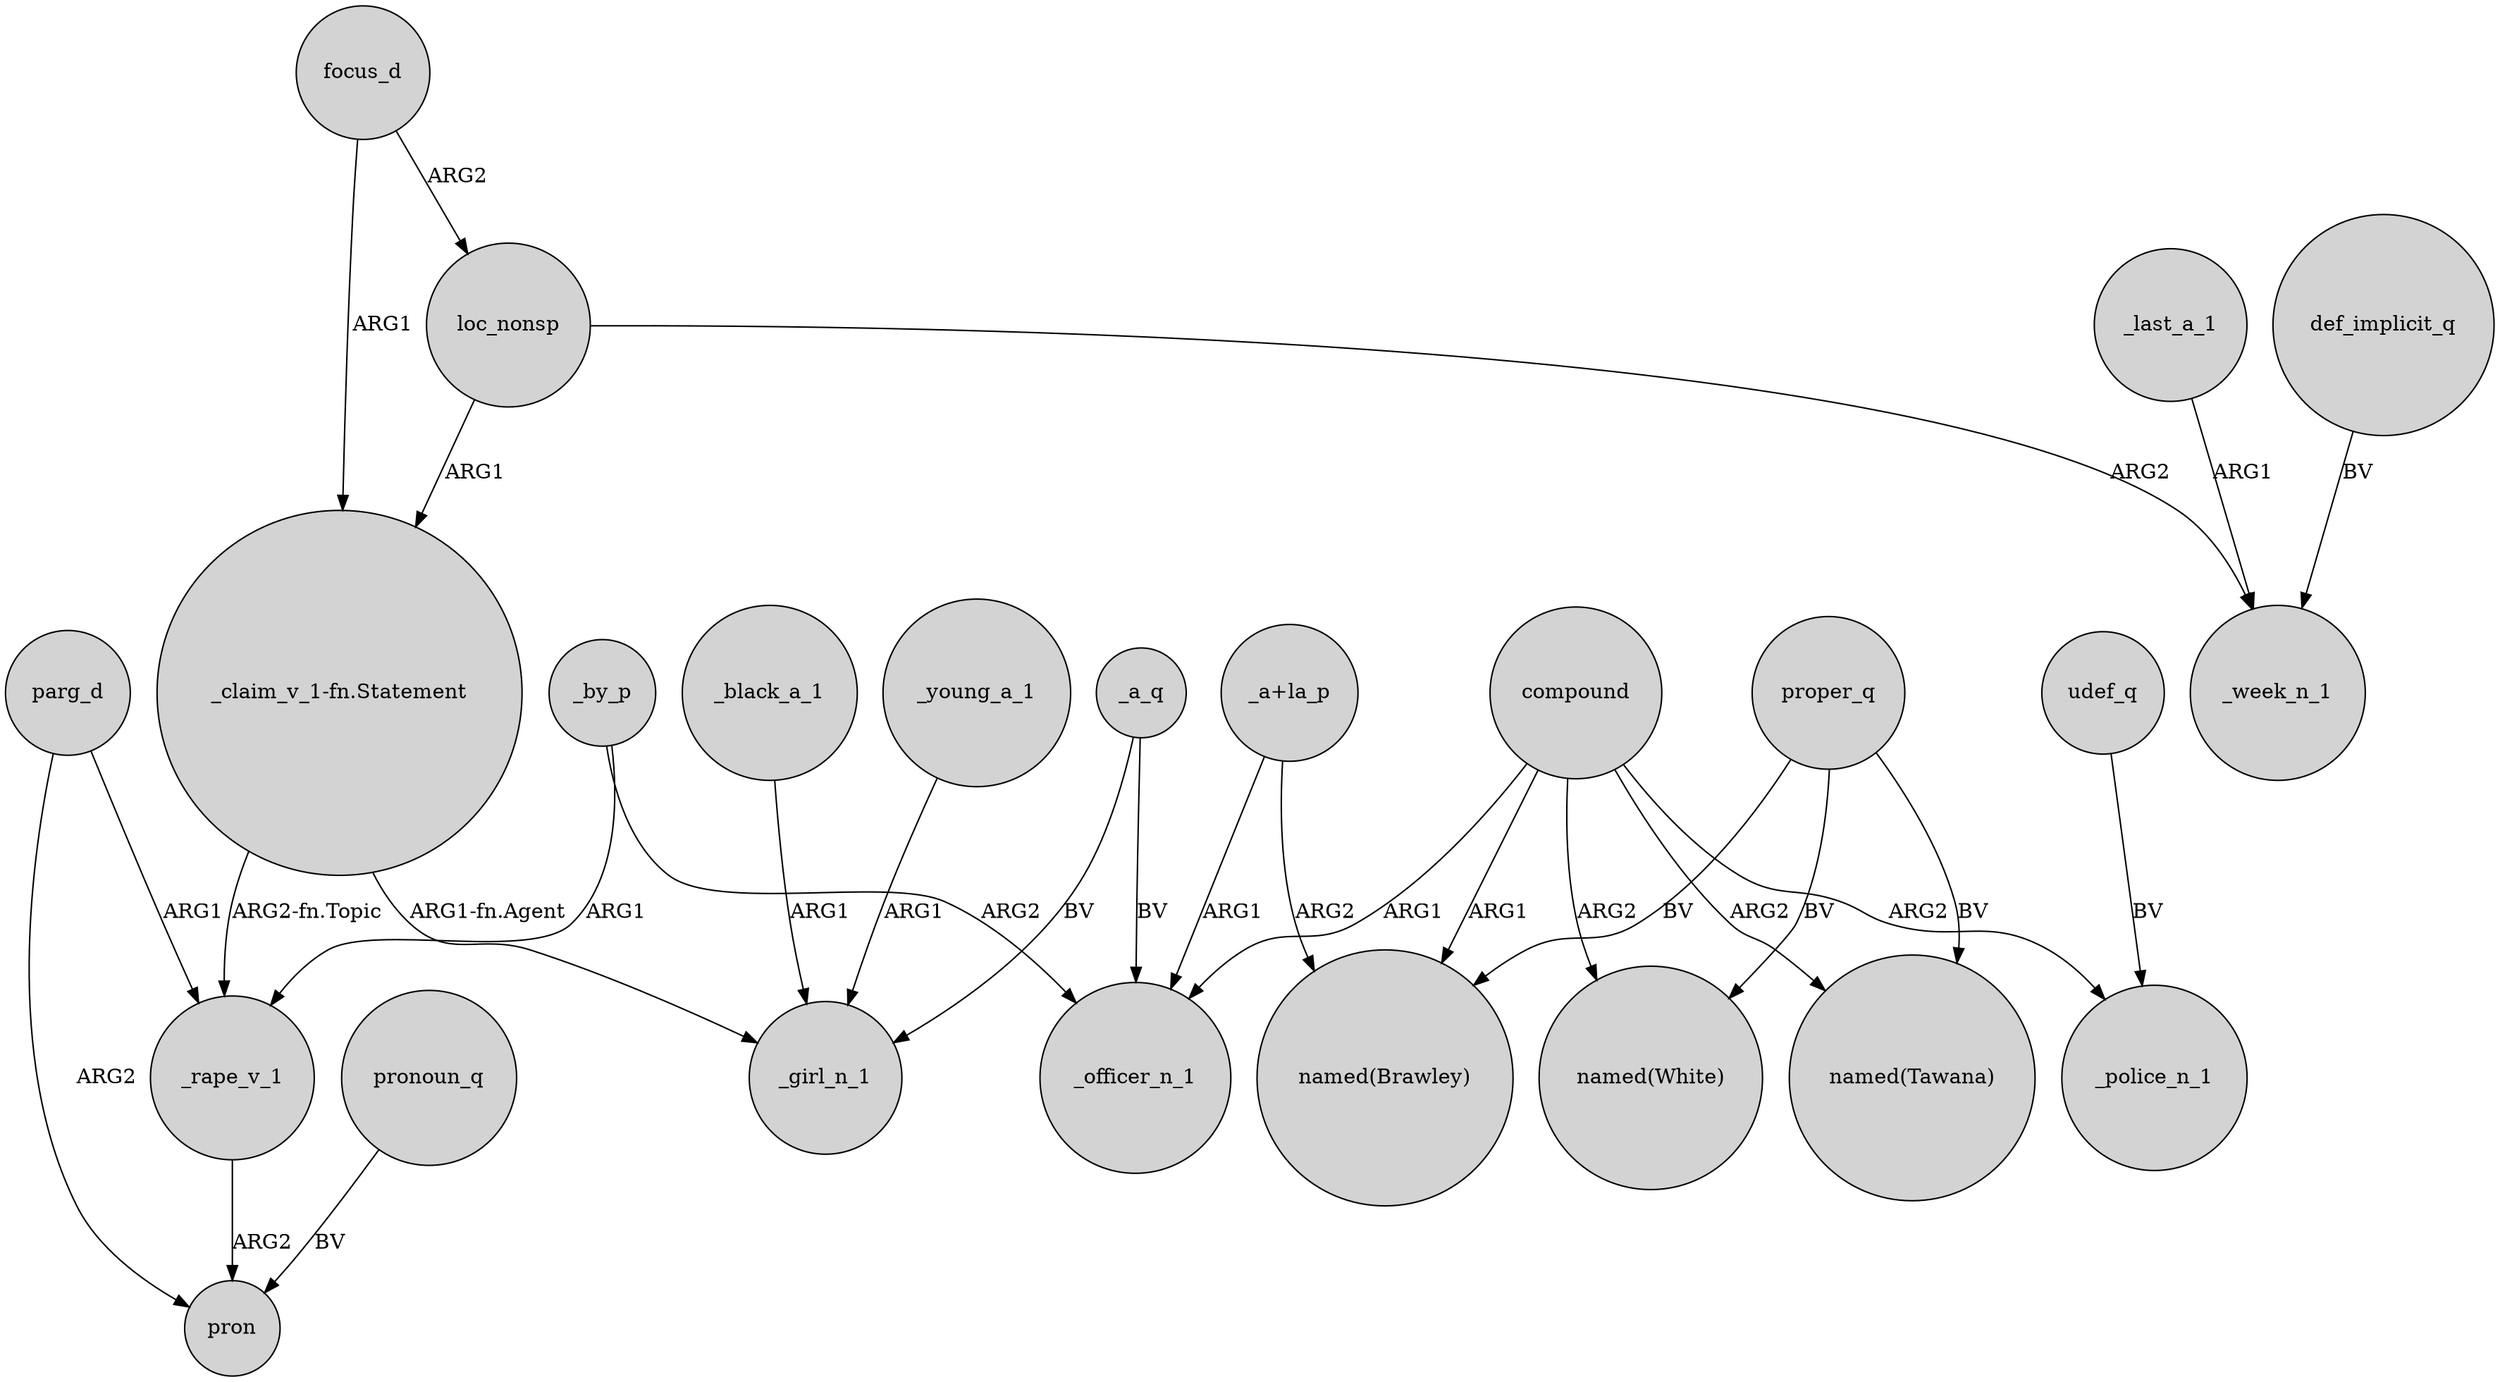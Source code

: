 digraph {
	node [shape=circle style=filled]
	_by_p -> _rape_v_1 [label=ARG1]
	focus_d -> loc_nonsp [label=ARG2]
	def_implicit_q -> _week_n_1 [label=BV]
	compound -> "named(White)" [label=ARG2]
	_a_q -> _officer_n_1 [label=BV]
	_by_p -> _officer_n_1 [label=ARG2]
	"_claim_v_1-fn.Statement" -> _rape_v_1 [label="ARG2-fn.Topic"]
	parg_d -> pron [label=ARG2]
	compound -> _officer_n_1 [label=ARG1]
	compound -> "named(Brawley)" [label=ARG1]
	loc_nonsp -> "_claim_v_1-fn.Statement" [label=ARG1]
	pronoun_q -> pron [label=BV]
	proper_q -> "named(White)" [label=BV]
	loc_nonsp -> _week_n_1 [label=ARG2]
	_young_a_1 -> _girl_n_1 [label=ARG1]
	compound -> "named(Tawana)" [label=ARG2]
	udef_q -> _police_n_1 [label=BV]
	"_a+la_p" -> _officer_n_1 [label=ARG1]
	proper_q -> "named(Tawana)" [label=BV]
	_last_a_1 -> _week_n_1 [label=ARG1]
	_a_q -> _girl_n_1 [label=BV]
	_black_a_1 -> _girl_n_1 [label=ARG1]
	"_claim_v_1-fn.Statement" -> _girl_n_1 [label="ARG1-fn.Agent"]
	proper_q -> "named(Brawley)" [label=BV]
	"_a+la_p" -> "named(Brawley)" [label=ARG2]
	parg_d -> _rape_v_1 [label=ARG1]
	_rape_v_1 -> pron [label=ARG2]
	compound -> _police_n_1 [label=ARG2]
	focus_d -> "_claim_v_1-fn.Statement" [label=ARG1]
}
